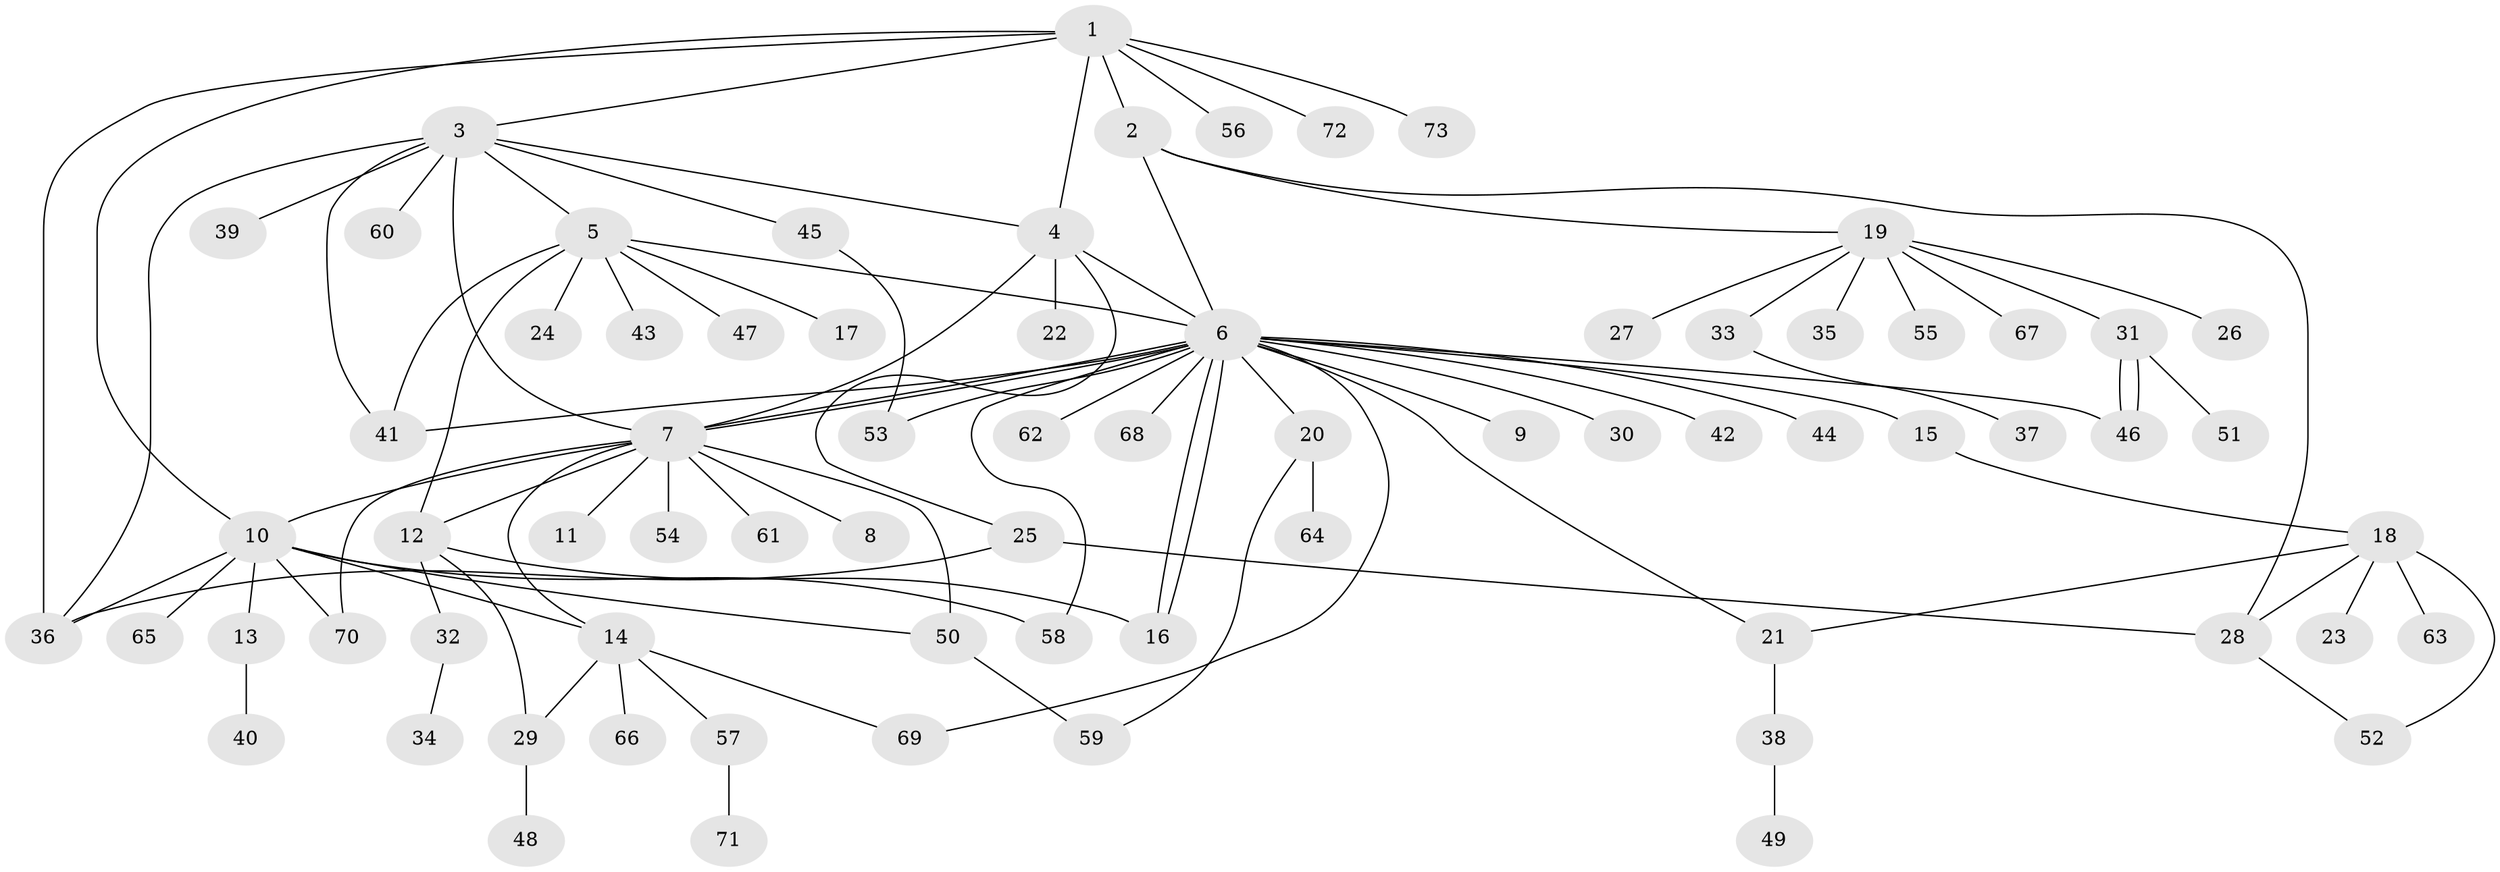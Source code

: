 // Generated by graph-tools (version 1.1) at 2025/14/03/09/25 04:14:37]
// undirected, 73 vertices, 101 edges
graph export_dot {
graph [start="1"]
  node [color=gray90,style=filled];
  1;
  2;
  3;
  4;
  5;
  6;
  7;
  8;
  9;
  10;
  11;
  12;
  13;
  14;
  15;
  16;
  17;
  18;
  19;
  20;
  21;
  22;
  23;
  24;
  25;
  26;
  27;
  28;
  29;
  30;
  31;
  32;
  33;
  34;
  35;
  36;
  37;
  38;
  39;
  40;
  41;
  42;
  43;
  44;
  45;
  46;
  47;
  48;
  49;
  50;
  51;
  52;
  53;
  54;
  55;
  56;
  57;
  58;
  59;
  60;
  61;
  62;
  63;
  64;
  65;
  66;
  67;
  68;
  69;
  70;
  71;
  72;
  73;
  1 -- 2;
  1 -- 3;
  1 -- 4;
  1 -- 10;
  1 -- 36;
  1 -- 56;
  1 -- 72;
  1 -- 73;
  2 -- 6;
  2 -- 19;
  2 -- 28;
  3 -- 4;
  3 -- 5;
  3 -- 7;
  3 -- 36;
  3 -- 39;
  3 -- 41;
  3 -- 45;
  3 -- 60;
  4 -- 6;
  4 -- 7;
  4 -- 22;
  4 -- 25;
  5 -- 6;
  5 -- 12;
  5 -- 17;
  5 -- 24;
  5 -- 41;
  5 -- 43;
  5 -- 47;
  6 -- 7;
  6 -- 7;
  6 -- 9;
  6 -- 15;
  6 -- 16;
  6 -- 16;
  6 -- 20;
  6 -- 21;
  6 -- 30;
  6 -- 41;
  6 -- 42;
  6 -- 44;
  6 -- 46;
  6 -- 53;
  6 -- 58;
  6 -- 62;
  6 -- 68;
  6 -- 69;
  7 -- 8;
  7 -- 10;
  7 -- 11;
  7 -- 12;
  7 -- 14;
  7 -- 50;
  7 -- 54;
  7 -- 61;
  7 -- 70;
  10 -- 13;
  10 -- 14;
  10 -- 36;
  10 -- 50;
  10 -- 58;
  10 -- 65;
  10 -- 70;
  12 -- 16;
  12 -- 29;
  12 -- 32;
  13 -- 40;
  14 -- 29;
  14 -- 57;
  14 -- 66;
  14 -- 69;
  15 -- 18;
  18 -- 21;
  18 -- 23;
  18 -- 28;
  18 -- 52;
  18 -- 63;
  19 -- 26;
  19 -- 27;
  19 -- 31;
  19 -- 33;
  19 -- 35;
  19 -- 55;
  19 -- 67;
  20 -- 59;
  20 -- 64;
  21 -- 38;
  25 -- 28;
  25 -- 36;
  28 -- 52;
  29 -- 48;
  31 -- 46;
  31 -- 46;
  31 -- 51;
  32 -- 34;
  33 -- 37;
  38 -- 49;
  45 -- 53;
  50 -- 59;
  57 -- 71;
}
